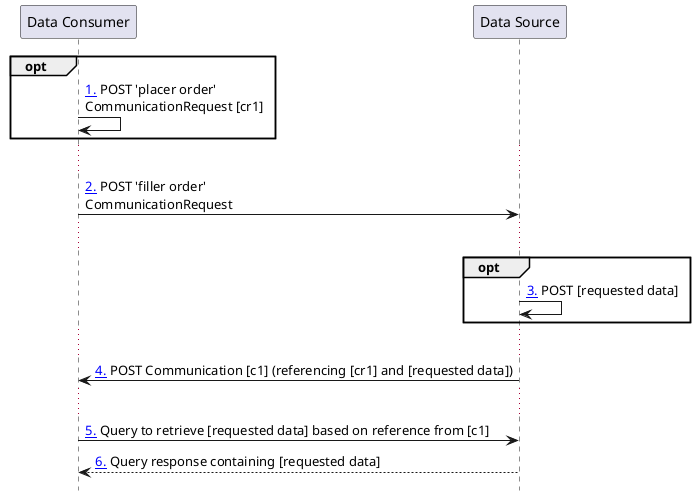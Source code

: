 @startuml
hide footbox
participant "Data Consumer" as Consumer
participant "Data Source" as Source
opt
Consumer -> Consumer: [[#cr-post-b1 1.]] POST 'placer order'\nCommunicationRequest [cr1]
end
...
Consumer -> Source: [[#cr-post-b2 2.]] POST 'filler order'\nCommunicationRequest
...
opt
Source-> Source: [[#cr-post-b3 3.]] POST [requested data]
end
...
Source-> Consumer: [[#cr-post-b4 4.]] POST Communication [c1] (referencing [cr1] and [requested data])
...
Consumer -> Source: [[#cr-post-b5 5.]] Query to retrieve [requested data] based on reference from [c1]
Consumer <-- Source: [[#cr-post-b6 6.]] Query response containing [requested data]
@enduml